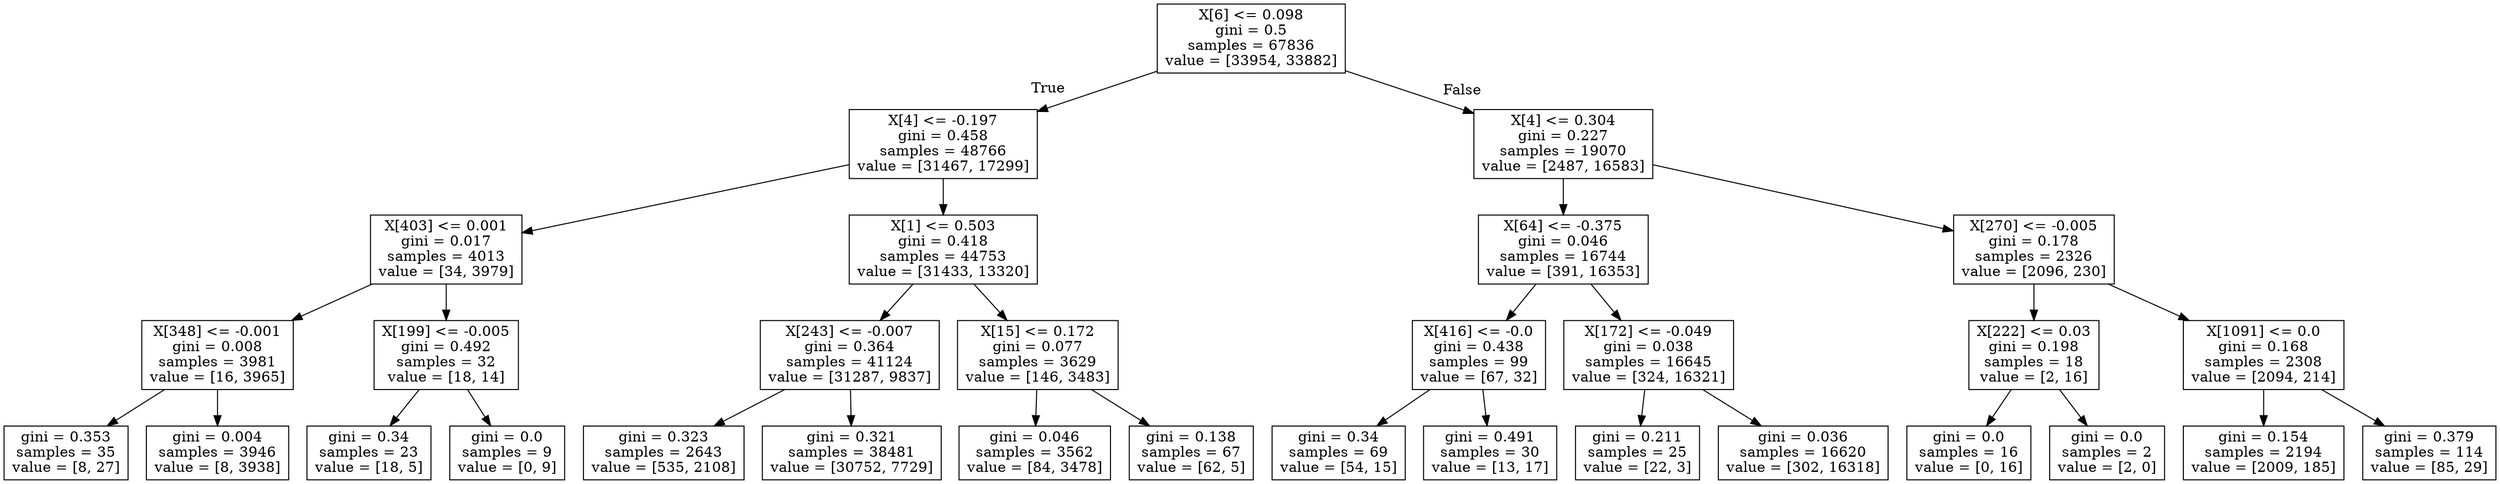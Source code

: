 digraph Tree {
node [shape=box] ;
0 [label="X[6] <= 0.098\ngini = 0.5\nsamples = 67836\nvalue = [33954, 33882]"] ;
1 [label="X[4] <= -0.197\ngini = 0.458\nsamples = 48766\nvalue = [31467, 17299]"] ;
0 -> 1 [labeldistance=2.5, labelangle=45, headlabel="True"] ;
2 [label="X[403] <= 0.001\ngini = 0.017\nsamples = 4013\nvalue = [34, 3979]"] ;
1 -> 2 ;
3 [label="X[348] <= -0.001\ngini = 0.008\nsamples = 3981\nvalue = [16, 3965]"] ;
2 -> 3 ;
4 [label="gini = 0.353\nsamples = 35\nvalue = [8, 27]"] ;
3 -> 4 ;
5 [label="gini = 0.004\nsamples = 3946\nvalue = [8, 3938]"] ;
3 -> 5 ;
6 [label="X[199] <= -0.005\ngini = 0.492\nsamples = 32\nvalue = [18, 14]"] ;
2 -> 6 ;
7 [label="gini = 0.34\nsamples = 23\nvalue = [18, 5]"] ;
6 -> 7 ;
8 [label="gini = 0.0\nsamples = 9\nvalue = [0, 9]"] ;
6 -> 8 ;
9 [label="X[1] <= 0.503\ngini = 0.418\nsamples = 44753\nvalue = [31433, 13320]"] ;
1 -> 9 ;
10 [label="X[243] <= -0.007\ngini = 0.364\nsamples = 41124\nvalue = [31287, 9837]"] ;
9 -> 10 ;
11 [label="gini = 0.323\nsamples = 2643\nvalue = [535, 2108]"] ;
10 -> 11 ;
12 [label="gini = 0.321\nsamples = 38481\nvalue = [30752, 7729]"] ;
10 -> 12 ;
13 [label="X[15] <= 0.172\ngini = 0.077\nsamples = 3629\nvalue = [146, 3483]"] ;
9 -> 13 ;
14 [label="gini = 0.046\nsamples = 3562\nvalue = [84, 3478]"] ;
13 -> 14 ;
15 [label="gini = 0.138\nsamples = 67\nvalue = [62, 5]"] ;
13 -> 15 ;
16 [label="X[4] <= 0.304\ngini = 0.227\nsamples = 19070\nvalue = [2487, 16583]"] ;
0 -> 16 [labeldistance=2.5, labelangle=-45, headlabel="False"] ;
17 [label="X[64] <= -0.375\ngini = 0.046\nsamples = 16744\nvalue = [391, 16353]"] ;
16 -> 17 ;
18 [label="X[416] <= -0.0\ngini = 0.438\nsamples = 99\nvalue = [67, 32]"] ;
17 -> 18 ;
19 [label="gini = 0.34\nsamples = 69\nvalue = [54, 15]"] ;
18 -> 19 ;
20 [label="gini = 0.491\nsamples = 30\nvalue = [13, 17]"] ;
18 -> 20 ;
21 [label="X[172] <= -0.049\ngini = 0.038\nsamples = 16645\nvalue = [324, 16321]"] ;
17 -> 21 ;
22 [label="gini = 0.211\nsamples = 25\nvalue = [22, 3]"] ;
21 -> 22 ;
23 [label="gini = 0.036\nsamples = 16620\nvalue = [302, 16318]"] ;
21 -> 23 ;
24 [label="X[270] <= -0.005\ngini = 0.178\nsamples = 2326\nvalue = [2096, 230]"] ;
16 -> 24 ;
25 [label="X[222] <= 0.03\ngini = 0.198\nsamples = 18\nvalue = [2, 16]"] ;
24 -> 25 ;
26 [label="gini = 0.0\nsamples = 16\nvalue = [0, 16]"] ;
25 -> 26 ;
27 [label="gini = 0.0\nsamples = 2\nvalue = [2, 0]"] ;
25 -> 27 ;
28 [label="X[1091] <= 0.0\ngini = 0.168\nsamples = 2308\nvalue = [2094, 214]"] ;
24 -> 28 ;
29 [label="gini = 0.154\nsamples = 2194\nvalue = [2009, 185]"] ;
28 -> 29 ;
30 [label="gini = 0.379\nsamples = 114\nvalue = [85, 29]"] ;
28 -> 30 ;
}